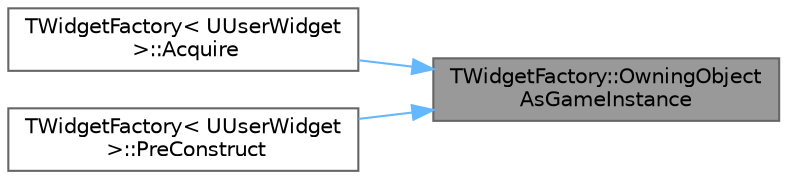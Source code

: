 digraph "TWidgetFactory::OwningObjectAsGameInstance"
{
 // INTERACTIVE_SVG=YES
 // LATEX_PDF_SIZE
  bgcolor="transparent";
  edge [fontname=Helvetica,fontsize=10,labelfontname=Helvetica,labelfontsize=10];
  node [fontname=Helvetica,fontsize=10,shape=box,height=0.2,width=0.4];
  rankdir="RL";
  Node1 [id="Node000001",label="TWidgetFactory::OwningObject\lAsGameInstance",height=0.2,width=0.4,color="gray40", fillcolor="grey60", style="filled", fontcolor="black",tooltip=" "];
  Node1 -> Node2 [id="edge1_Node000001_Node000002",dir="back",color="steelblue1",style="solid",tooltip=" "];
  Node2 [id="Node000002",label="TWidgetFactory\< UUserWidget\l \>::Acquire",height=0.2,width=0.4,color="grey40", fillcolor="white", style="filled",URL="$df/de0/classTWidgetFactory.html#ab9142e8a9353fc4edef28f1d5a42b583",tooltip=" "];
  Node1 -> Node3 [id="edge2_Node000001_Node000003",dir="back",color="steelblue1",style="solid",tooltip=" "];
  Node3 [id="Node000003",label="TWidgetFactory\< UUserWidget\l \>::PreConstruct",height=0.2,width=0.4,color="grey40", fillcolor="white", style="filled",URL="$df/de0/classTWidgetFactory.html#a77924933b71fce48e550ee39b0c6473a",tooltip=" "];
}
